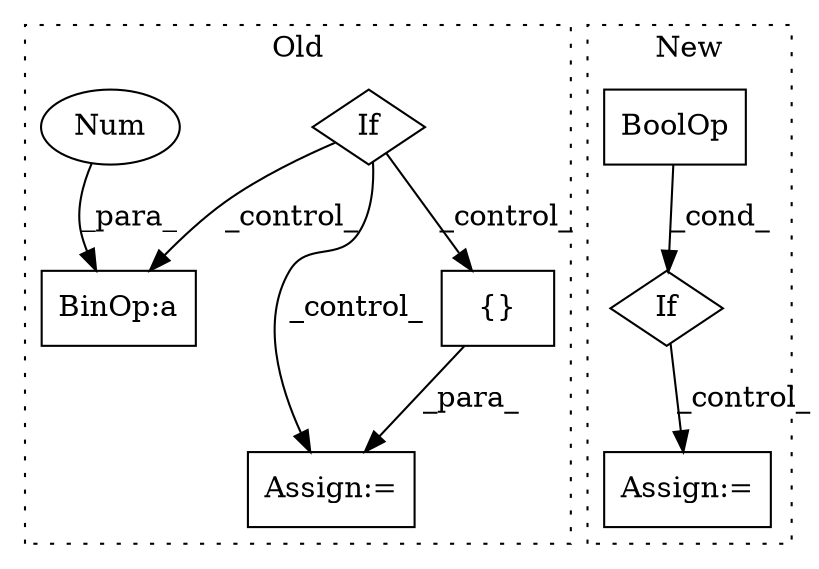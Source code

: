 digraph G {
subgraph cluster0 {
1 [label="{}" a="59" s="2419,2432" l="1,0" shape="box"];
5 [label="Assign:=" a="68" s="2406" l="3" shape="box"];
6 [label="If" a="96" s="2187,2211" l="3,14" shape="diamond"];
7 [label="BinOp:a" a="82" s="2467" l="3" shape="box"];
8 [label="Num" a="76" s="2464" l="3" shape="ellipse"];
label = "Old";
style="dotted";
}
subgraph cluster1 {
2 [label="BoolOp" a="72" s="2452" l="55" shape="box"];
3 [label="If" a="96" s="2449,2507" l="3,14" shape="diamond"];
4 [label="Assign:=" a="68" s="2526" l="14" shape="box"];
label = "New";
style="dotted";
}
1 -> 5 [label="_para_"];
2 -> 3 [label="_cond_"];
3 -> 4 [label="_control_"];
6 -> 7 [label="_control_"];
6 -> 1 [label="_control_"];
6 -> 5 [label="_control_"];
8 -> 7 [label="_para_"];
}